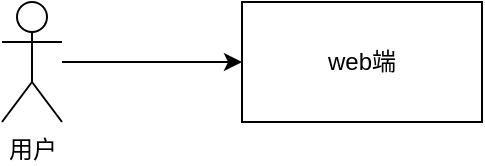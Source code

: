 <mxfile version="24.5.4" type="github">
  <diagram name="第 1 页" id="zjCArH2acj9Xpz1n0uYs">
    <mxGraphModel dx="1242" dy="726" grid="1" gridSize="10" guides="1" tooltips="1" connect="1" arrows="1" fold="1" page="1" pageScale="1" pageWidth="827" pageHeight="1169" math="0" shadow="0">
      <root>
        <mxCell id="0" />
        <mxCell id="1" parent="0" />
        <mxCell id="oRBSnb2noXeLBN8WyIWs-1" value="web端" style="rounded=0;whiteSpace=wrap;html=1;" parent="1" vertex="1">
          <mxGeometry x="180" y="270" width="120" height="60" as="geometry" />
        </mxCell>
        <mxCell id="oRBSnb2noXeLBN8WyIWs-5" style="edgeStyle=orthogonalEdgeStyle;rounded=0;orthogonalLoop=1;jettySize=auto;html=1;" parent="1" source="oRBSnb2noXeLBN8WyIWs-2" target="oRBSnb2noXeLBN8WyIWs-1" edge="1">
          <mxGeometry relative="1" as="geometry" />
        </mxCell>
        <mxCell id="oRBSnb2noXeLBN8WyIWs-2" value="用户" style="shape=umlActor;verticalLabelPosition=bottom;verticalAlign=top;html=1;outlineConnect=0;" parent="1" vertex="1">
          <mxGeometry x="60" y="270" width="30" height="60" as="geometry" />
        </mxCell>
      </root>
    </mxGraphModel>
  </diagram>
</mxfile>
